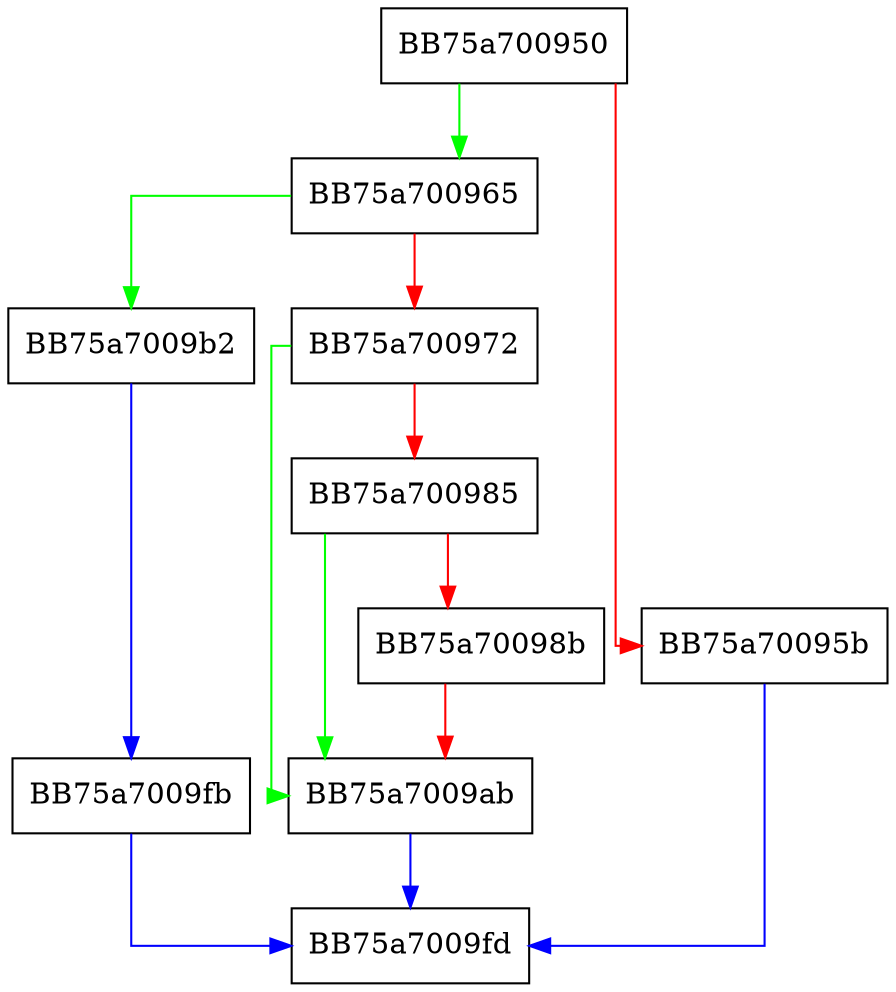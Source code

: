 digraph ReportDetection {
  node [shape="box"];
  graph [splines=ortho];
  BB75a700950 -> BB75a700965 [color="green"];
  BB75a700950 -> BB75a70095b [color="red"];
  BB75a70095b -> BB75a7009fd [color="blue"];
  BB75a700965 -> BB75a7009b2 [color="green"];
  BB75a700965 -> BB75a700972 [color="red"];
  BB75a700972 -> BB75a7009ab [color="green"];
  BB75a700972 -> BB75a700985 [color="red"];
  BB75a700985 -> BB75a7009ab [color="green"];
  BB75a700985 -> BB75a70098b [color="red"];
  BB75a70098b -> BB75a7009ab [color="red"];
  BB75a7009ab -> BB75a7009fd [color="blue"];
  BB75a7009b2 -> BB75a7009fb [color="blue"];
  BB75a7009fb -> BB75a7009fd [color="blue"];
}